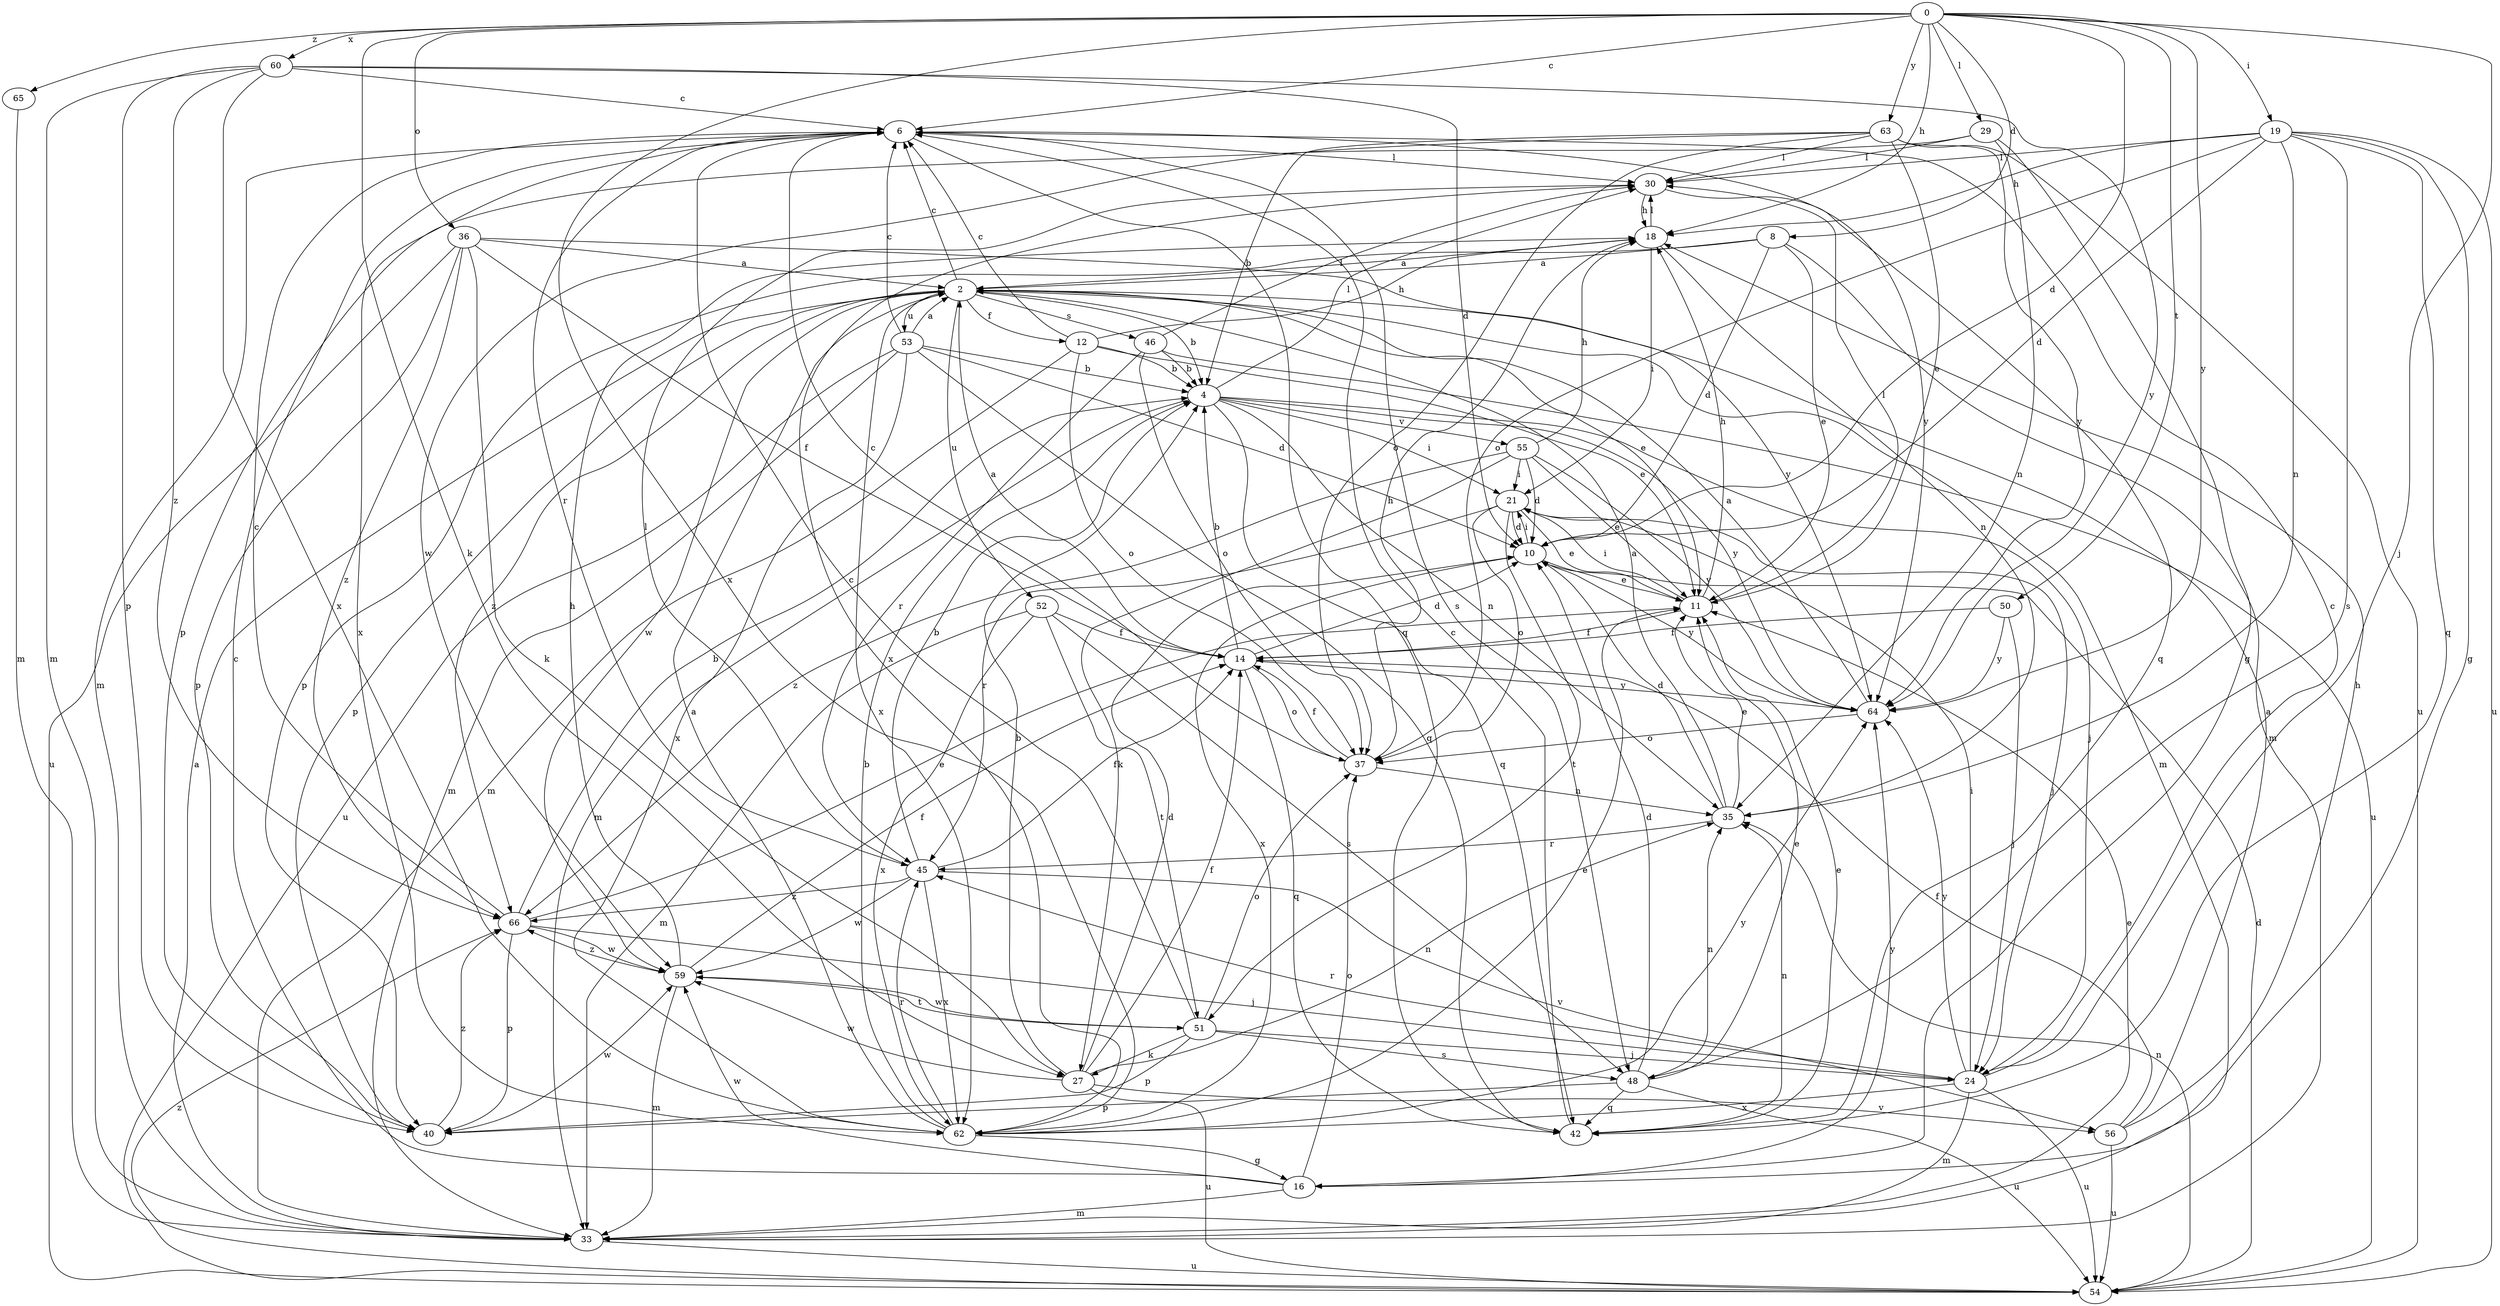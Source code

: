 strict digraph  {
0;
2;
4;
6;
8;
10;
11;
12;
14;
16;
18;
19;
21;
24;
27;
29;
30;
33;
35;
36;
37;
40;
42;
45;
46;
48;
50;
51;
52;
53;
54;
55;
56;
59;
60;
62;
63;
64;
65;
66;
0 -> 6  [label=c];
0 -> 8  [label=d];
0 -> 10  [label=d];
0 -> 18  [label=h];
0 -> 19  [label=i];
0 -> 24  [label=j];
0 -> 27  [label=k];
0 -> 29  [label=l];
0 -> 36  [label=o];
0 -> 50  [label=t];
0 -> 60  [label=x];
0 -> 62  [label=x];
0 -> 63  [label=y];
0 -> 64  [label=y];
0 -> 65  [label=z];
2 -> 4  [label=b];
2 -> 6  [label=c];
2 -> 11  [label=e];
2 -> 12  [label=f];
2 -> 33  [label=m];
2 -> 40  [label=p];
2 -> 46  [label=s];
2 -> 52  [label=u];
2 -> 53  [label=u];
2 -> 59  [label=w];
2 -> 62  [label=x];
2 -> 66  [label=z];
4 -> 21  [label=i];
4 -> 24  [label=j];
4 -> 30  [label=l];
4 -> 33  [label=m];
4 -> 35  [label=n];
4 -> 42  [label=q];
4 -> 55  [label=v];
4 -> 64  [label=y];
6 -> 30  [label=l];
6 -> 33  [label=m];
6 -> 42  [label=q];
6 -> 45  [label=r];
6 -> 48  [label=s];
6 -> 62  [label=x];
6 -> 64  [label=y];
8 -> 2  [label=a];
8 -> 10  [label=d];
8 -> 11  [label=e];
8 -> 33  [label=m];
8 -> 40  [label=p];
10 -> 11  [label=e];
10 -> 21  [label=i];
10 -> 62  [label=x];
10 -> 64  [label=y];
11 -> 14  [label=f];
11 -> 18  [label=h];
11 -> 21  [label=i];
11 -> 30  [label=l];
12 -> 4  [label=b];
12 -> 6  [label=c];
12 -> 11  [label=e];
12 -> 18  [label=h];
12 -> 33  [label=m];
12 -> 37  [label=o];
14 -> 2  [label=a];
14 -> 4  [label=b];
14 -> 10  [label=d];
14 -> 37  [label=o];
14 -> 42  [label=q];
14 -> 64  [label=y];
16 -> 6  [label=c];
16 -> 33  [label=m];
16 -> 37  [label=o];
16 -> 59  [label=w];
16 -> 64  [label=y];
18 -> 2  [label=a];
18 -> 21  [label=i];
18 -> 30  [label=l];
18 -> 35  [label=n];
19 -> 10  [label=d];
19 -> 16  [label=g];
19 -> 18  [label=h];
19 -> 30  [label=l];
19 -> 35  [label=n];
19 -> 37  [label=o];
19 -> 42  [label=q];
19 -> 48  [label=s];
19 -> 54  [label=u];
21 -> 10  [label=d];
21 -> 11  [label=e];
21 -> 24  [label=j];
21 -> 37  [label=o];
21 -> 45  [label=r];
21 -> 51  [label=t];
24 -> 6  [label=c];
24 -> 21  [label=i];
24 -> 33  [label=m];
24 -> 45  [label=r];
24 -> 54  [label=u];
24 -> 62  [label=x];
24 -> 64  [label=y];
27 -> 4  [label=b];
27 -> 10  [label=d];
27 -> 14  [label=f];
27 -> 35  [label=n];
27 -> 54  [label=u];
27 -> 56  [label=v];
27 -> 59  [label=w];
29 -> 16  [label=g];
29 -> 30  [label=l];
29 -> 35  [label=n];
29 -> 40  [label=p];
30 -> 18  [label=h];
30 -> 42  [label=q];
30 -> 62  [label=x];
33 -> 2  [label=a];
33 -> 11  [label=e];
33 -> 54  [label=u];
35 -> 2  [label=a];
35 -> 10  [label=d];
35 -> 11  [label=e];
35 -> 45  [label=r];
36 -> 2  [label=a];
36 -> 14  [label=f];
36 -> 27  [label=k];
36 -> 40  [label=p];
36 -> 54  [label=u];
36 -> 64  [label=y];
36 -> 66  [label=z];
37 -> 6  [label=c];
37 -> 14  [label=f];
37 -> 18  [label=h];
37 -> 35  [label=n];
40 -> 59  [label=w];
40 -> 66  [label=z];
42 -> 6  [label=c];
42 -> 11  [label=e];
42 -> 35  [label=n];
45 -> 4  [label=b];
45 -> 14  [label=f];
45 -> 30  [label=l];
45 -> 56  [label=v];
45 -> 59  [label=w];
45 -> 62  [label=x];
45 -> 66  [label=z];
46 -> 4  [label=b];
46 -> 30  [label=l];
46 -> 37  [label=o];
46 -> 45  [label=r];
46 -> 54  [label=u];
48 -> 10  [label=d];
48 -> 11  [label=e];
48 -> 35  [label=n];
48 -> 40  [label=p];
48 -> 42  [label=q];
48 -> 54  [label=u];
50 -> 14  [label=f];
50 -> 24  [label=j];
50 -> 64  [label=y];
51 -> 6  [label=c];
51 -> 24  [label=j];
51 -> 27  [label=k];
51 -> 37  [label=o];
51 -> 40  [label=p];
51 -> 48  [label=s];
51 -> 59  [label=w];
52 -> 14  [label=f];
52 -> 33  [label=m];
52 -> 48  [label=s];
52 -> 51  [label=t];
52 -> 62  [label=x];
53 -> 2  [label=a];
53 -> 4  [label=b];
53 -> 6  [label=c];
53 -> 10  [label=d];
53 -> 33  [label=m];
53 -> 42  [label=q];
53 -> 54  [label=u];
53 -> 62  [label=x];
54 -> 10  [label=d];
54 -> 35  [label=n];
54 -> 66  [label=z];
55 -> 10  [label=d];
55 -> 11  [label=e];
55 -> 18  [label=h];
55 -> 21  [label=i];
55 -> 27  [label=k];
55 -> 64  [label=y];
55 -> 66  [label=z];
56 -> 2  [label=a];
56 -> 14  [label=f];
56 -> 18  [label=h];
56 -> 54  [label=u];
59 -> 14  [label=f];
59 -> 18  [label=h];
59 -> 33  [label=m];
59 -> 51  [label=t];
59 -> 66  [label=z];
60 -> 6  [label=c];
60 -> 10  [label=d];
60 -> 33  [label=m];
60 -> 40  [label=p];
60 -> 62  [label=x];
60 -> 64  [label=y];
60 -> 66  [label=z];
62 -> 2  [label=a];
62 -> 4  [label=b];
62 -> 11  [label=e];
62 -> 16  [label=g];
62 -> 45  [label=r];
62 -> 64  [label=y];
63 -> 4  [label=b];
63 -> 11  [label=e];
63 -> 30  [label=l];
63 -> 37  [label=o];
63 -> 54  [label=u];
63 -> 59  [label=w];
63 -> 64  [label=y];
64 -> 2  [label=a];
64 -> 37  [label=o];
65 -> 33  [label=m];
66 -> 4  [label=b];
66 -> 6  [label=c];
66 -> 11  [label=e];
66 -> 24  [label=j];
66 -> 40  [label=p];
66 -> 59  [label=w];
}
